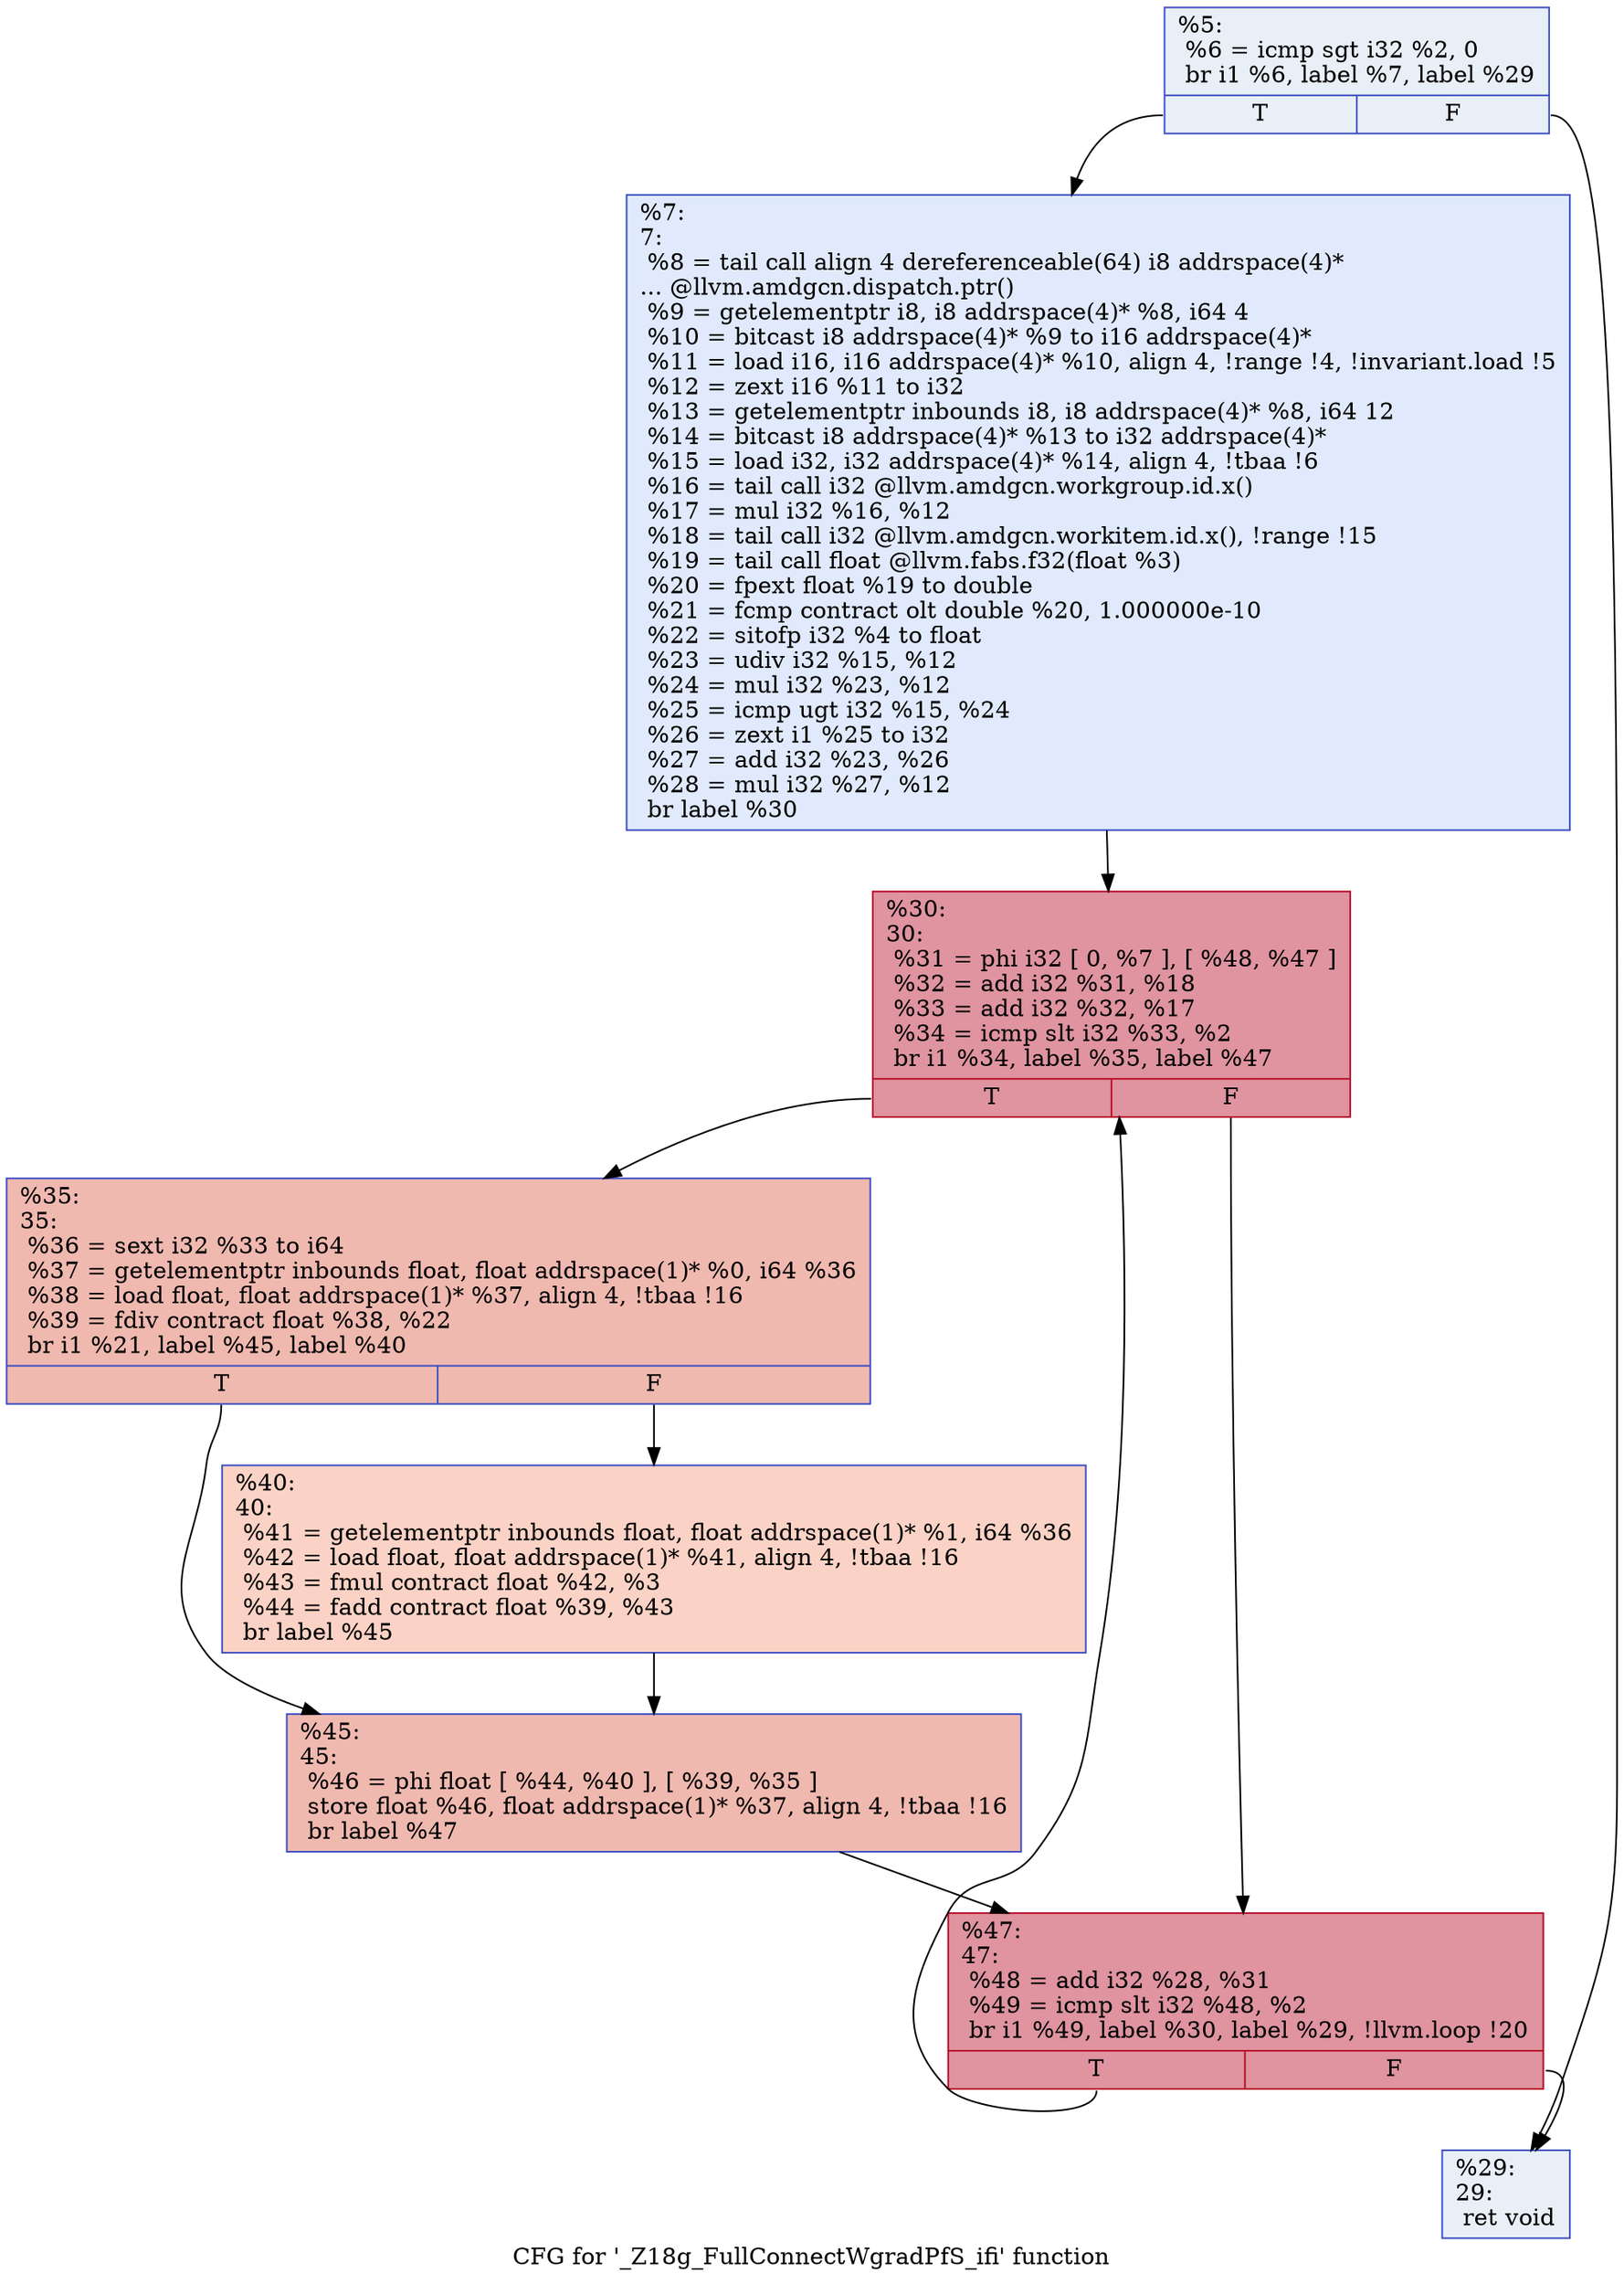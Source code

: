 digraph "CFG for '_Z18g_FullConnectWgradPfS_ifi' function" {
	label="CFG for '_Z18g_FullConnectWgradPfS_ifi' function";

	Node0x623c8f0 [shape=record,color="#3d50c3ff", style=filled, fillcolor="#cedaeb70",label="{%5:\l  %6 = icmp sgt i32 %2, 0\l  br i1 %6, label %7, label %29\l|{<s0>T|<s1>F}}"];
	Node0x623c8f0:s0 -> Node0x623c890;
	Node0x623c8f0:s1 -> Node0x623d020;
	Node0x623c890 [shape=record,color="#3d50c3ff", style=filled, fillcolor="#b9d0f970",label="{%7:\l7:                                                \l  %8 = tail call align 4 dereferenceable(64) i8 addrspace(4)*\l... @llvm.amdgcn.dispatch.ptr()\l  %9 = getelementptr i8, i8 addrspace(4)* %8, i64 4\l  %10 = bitcast i8 addrspace(4)* %9 to i16 addrspace(4)*\l  %11 = load i16, i16 addrspace(4)* %10, align 4, !range !4, !invariant.load !5\l  %12 = zext i16 %11 to i32\l  %13 = getelementptr inbounds i8, i8 addrspace(4)* %8, i64 12\l  %14 = bitcast i8 addrspace(4)* %13 to i32 addrspace(4)*\l  %15 = load i32, i32 addrspace(4)* %14, align 4, !tbaa !6\l  %16 = tail call i32 @llvm.amdgcn.workgroup.id.x()\l  %17 = mul i32 %16, %12\l  %18 = tail call i32 @llvm.amdgcn.workitem.id.x(), !range !15\l  %19 = tail call float @llvm.fabs.f32(float %3)\l  %20 = fpext float %19 to double\l  %21 = fcmp contract olt double %20, 1.000000e-10\l  %22 = sitofp i32 %4 to float\l  %23 = udiv i32 %15, %12\l  %24 = mul i32 %23, %12\l  %25 = icmp ugt i32 %15, %24\l  %26 = zext i1 %25 to i32\l  %27 = add i32 %23, %26\l  %28 = mul i32 %27, %12\l  br label %30\l}"];
	Node0x623c890 -> Node0x623fd00;
	Node0x623d020 [shape=record,color="#3d50c3ff", style=filled, fillcolor="#cedaeb70",label="{%29:\l29:                                               \l  ret void\l}"];
	Node0x623fd00 [shape=record,color="#b70d28ff", style=filled, fillcolor="#b70d2870",label="{%30:\l30:                                               \l  %31 = phi i32 [ 0, %7 ], [ %48, %47 ]\l  %32 = add i32 %31, %18\l  %33 = add i32 %32, %17\l  %34 = icmp slt i32 %33, %2\l  br i1 %34, label %35, label %47\l|{<s0>T|<s1>F}}"];
	Node0x623fd00:s0 -> Node0x623e840;
	Node0x623fd00:s1 -> Node0x623fe80;
	Node0x623e840 [shape=record,color="#3d50c3ff", style=filled, fillcolor="#de614d70",label="{%35:\l35:                                               \l  %36 = sext i32 %33 to i64\l  %37 = getelementptr inbounds float, float addrspace(1)* %0, i64 %36\l  %38 = load float, float addrspace(1)* %37, align 4, !tbaa !16\l  %39 = fdiv contract float %38, %22\l  br i1 %21, label %45, label %40\l|{<s0>T|<s1>F}}"];
	Node0x623e840:s0 -> Node0x62406e0;
	Node0x623e840:s1 -> Node0x6240770;
	Node0x6240770 [shape=record,color="#3d50c3ff", style=filled, fillcolor="#f59c7d70",label="{%40:\l40:                                               \l  %41 = getelementptr inbounds float, float addrspace(1)* %1, i64 %36\l  %42 = load float, float addrspace(1)* %41, align 4, !tbaa !16\l  %43 = fmul contract float %42, %3\l  %44 = fadd contract float %39, %43\l  br label %45\l}"];
	Node0x6240770 -> Node0x62406e0;
	Node0x62406e0 [shape=record,color="#3d50c3ff", style=filled, fillcolor="#de614d70",label="{%45:\l45:                                               \l  %46 = phi float [ %44, %40 ], [ %39, %35 ]\l  store float %46, float addrspace(1)* %37, align 4, !tbaa !16\l  br label %47\l}"];
	Node0x62406e0 -> Node0x623fe80;
	Node0x623fe80 [shape=record,color="#b70d28ff", style=filled, fillcolor="#b70d2870",label="{%47:\l47:                                               \l  %48 = add i32 %28, %31\l  %49 = icmp slt i32 %48, %2\l  br i1 %49, label %30, label %29, !llvm.loop !20\l|{<s0>T|<s1>F}}"];
	Node0x623fe80:s0 -> Node0x623fd00;
	Node0x623fe80:s1 -> Node0x623d020;
}
